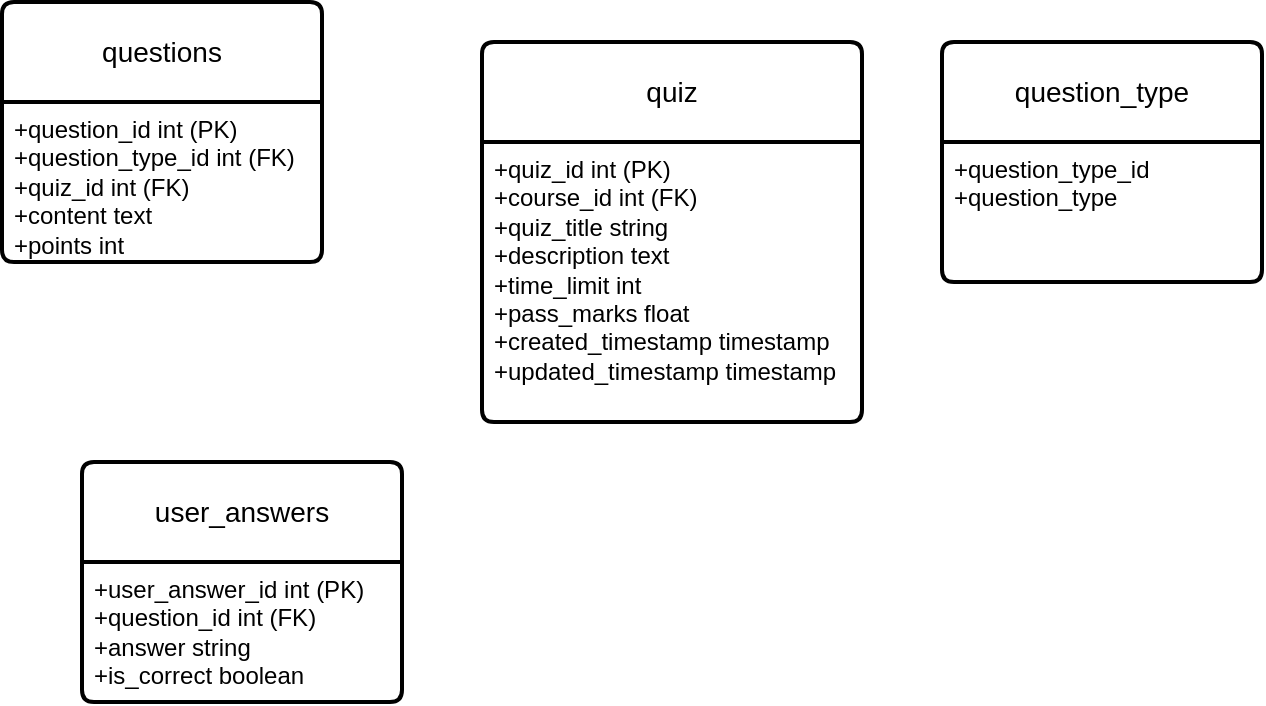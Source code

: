<mxfile version="24.7.13">
  <diagram name="Page-1" id="C7r5LwFWmYZCgO60yh39">
    <mxGraphModel dx="880" dy="483" grid="1" gridSize="10" guides="1" tooltips="1" connect="1" arrows="1" fold="1" page="1" pageScale="1" pageWidth="850" pageHeight="1100" math="0" shadow="0">
      <root>
        <mxCell id="0" />
        <mxCell id="1" parent="0" />
        <mxCell id="QAZkDA_mCbFP6sMs8N5--1" value="quiz" style="swimlane;childLayout=stackLayout;horizontal=1;startSize=50;horizontalStack=0;rounded=1;fontSize=14;fontStyle=0;strokeWidth=2;resizeParent=0;resizeLast=1;shadow=0;dashed=0;align=center;arcSize=4;whiteSpace=wrap;html=1;" vertex="1" parent="1">
          <mxGeometry x="380" y="150" width="190" height="190" as="geometry" />
        </mxCell>
        <mxCell id="QAZkDA_mCbFP6sMs8N5--2" value="+quiz_id int (PK)&lt;br&gt;+course_id int (FK)&lt;br&gt;&lt;div&gt;+quiz_title string&lt;br&gt;&lt;/div&gt;&lt;div&gt;+description text&lt;br&gt;&lt;/div&gt;&lt;div&gt;+time_limit int&lt;br&gt;&lt;/div&gt;&lt;div&gt;+pass_marks float&lt;br&gt;&lt;/div&gt;&lt;div&gt;+created_timestamp timestamp &lt;br&gt;&lt;/div&gt;&lt;div&gt;+updated_timestamp timestamp&lt;br&gt;&lt;/div&gt;" style="align=left;strokeColor=none;fillColor=none;spacingLeft=4;fontSize=12;verticalAlign=top;resizable=0;rotatable=0;part=1;html=1;" vertex="1" parent="QAZkDA_mCbFP6sMs8N5--1">
          <mxGeometry y="50" width="190" height="140" as="geometry" />
        </mxCell>
        <mxCell id="QAZkDA_mCbFP6sMs8N5--3" value="question_type" style="swimlane;childLayout=stackLayout;horizontal=1;startSize=50;horizontalStack=0;rounded=1;fontSize=14;fontStyle=0;strokeWidth=2;resizeParent=0;resizeLast=1;shadow=0;dashed=0;align=center;arcSize=4;whiteSpace=wrap;html=1;" vertex="1" parent="1">
          <mxGeometry x="610" y="150" width="160" height="120" as="geometry" />
        </mxCell>
        <mxCell id="QAZkDA_mCbFP6sMs8N5--4" value="+question_type_id&lt;br&gt;+question_type" style="align=left;strokeColor=none;fillColor=none;spacingLeft=4;fontSize=12;verticalAlign=top;resizable=0;rotatable=0;part=1;html=1;" vertex="1" parent="QAZkDA_mCbFP6sMs8N5--3">
          <mxGeometry y="50" width="160" height="70" as="geometry" />
        </mxCell>
        <mxCell id="QAZkDA_mCbFP6sMs8N5--5" value="questions" style="swimlane;childLayout=stackLayout;horizontal=1;startSize=50;horizontalStack=0;rounded=1;fontSize=14;fontStyle=0;strokeWidth=2;resizeParent=0;resizeLast=1;shadow=0;dashed=0;align=center;arcSize=4;whiteSpace=wrap;html=1;" vertex="1" parent="1">
          <mxGeometry x="140" y="130" width="160" height="130" as="geometry" />
        </mxCell>
        <mxCell id="QAZkDA_mCbFP6sMs8N5--6" value="+question_id int (PK)&lt;br&gt;+question_type_id int (FK)&lt;br&gt;&lt;div&gt;+quiz_id int (FK)&lt;/div&gt;&lt;div&gt;+content text&lt;/div&gt;&lt;div&gt;+points int &lt;br&gt;&lt;/div&gt;&lt;div&gt;&lt;br&gt;&lt;/div&gt;" style="align=left;strokeColor=none;fillColor=none;spacingLeft=4;fontSize=12;verticalAlign=top;resizable=0;rotatable=0;part=1;html=1;" vertex="1" parent="QAZkDA_mCbFP6sMs8N5--5">
          <mxGeometry y="50" width="160" height="80" as="geometry" />
        </mxCell>
        <mxCell id="QAZkDA_mCbFP6sMs8N5--7" value="user_answers" style="swimlane;childLayout=stackLayout;horizontal=1;startSize=50;horizontalStack=0;rounded=1;fontSize=14;fontStyle=0;strokeWidth=2;resizeParent=0;resizeLast=1;shadow=0;dashed=0;align=center;arcSize=4;whiteSpace=wrap;html=1;" vertex="1" parent="1">
          <mxGeometry x="180" y="360" width="160" height="120" as="geometry" />
        </mxCell>
        <mxCell id="QAZkDA_mCbFP6sMs8N5--8" value="+user_answer_id int (PK)&lt;br&gt;+question_id int (FK)&lt;br&gt;&lt;div&gt;+answer string&lt;/div&gt;&lt;div&gt;+is_correct boolean&lt;br&gt;&lt;/div&gt;" style="align=left;strokeColor=none;fillColor=none;spacingLeft=4;fontSize=12;verticalAlign=top;resizable=0;rotatable=0;part=1;html=1;" vertex="1" parent="QAZkDA_mCbFP6sMs8N5--7">
          <mxGeometry y="50" width="160" height="70" as="geometry" />
        </mxCell>
      </root>
    </mxGraphModel>
  </diagram>
</mxfile>
